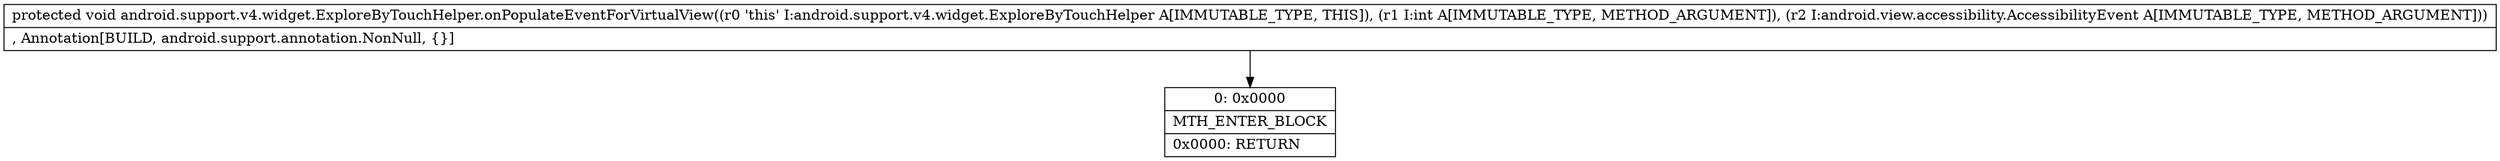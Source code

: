 digraph "CFG forandroid.support.v4.widget.ExploreByTouchHelper.onPopulateEventForVirtualView(ILandroid\/view\/accessibility\/AccessibilityEvent;)V" {
Node_0 [shape=record,label="{0\:\ 0x0000|MTH_ENTER_BLOCK\l|0x0000: RETURN   \l}"];
MethodNode[shape=record,label="{protected void android.support.v4.widget.ExploreByTouchHelper.onPopulateEventForVirtualView((r0 'this' I:android.support.v4.widget.ExploreByTouchHelper A[IMMUTABLE_TYPE, THIS]), (r1 I:int A[IMMUTABLE_TYPE, METHOD_ARGUMENT]), (r2 I:android.view.accessibility.AccessibilityEvent A[IMMUTABLE_TYPE, METHOD_ARGUMENT]))  | , Annotation[BUILD, android.support.annotation.NonNull, \{\}]\l}"];
MethodNode -> Node_0;
}

